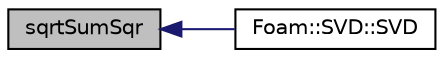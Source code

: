 digraph "sqrtSumSqr"
{
  bgcolor="transparent";
  edge [fontname="Helvetica",fontsize="10",labelfontname="Helvetica",labelfontsize="10"];
  node [fontname="Helvetica",fontsize="10",shape=record];
  rankdir="LR";
  Node1 [label="sqrtSumSqr",height=0.2,width=0.4,color="black", fillcolor="grey75", style="filled", fontcolor="black"];
  Node1 -> Node2 [dir="back",color="midnightblue",fontsize="10",style="solid",fontname="Helvetica"];
  Node2 [label="Foam::SVD::SVD",height=0.2,width=0.4,color="black",URL="$a02603.html#a940b7544844440cd3405fc856a6d9d42",tooltip="Construct from a rectangular Matrix. "];
}
